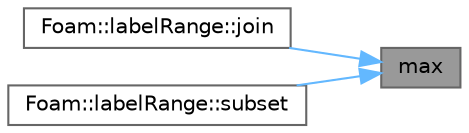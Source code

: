 digraph "max"
{
 // LATEX_PDF_SIZE
  bgcolor="transparent";
  edge [fontname=Helvetica,fontsize=10,labelfontname=Helvetica,labelfontsize=10];
  node [fontname=Helvetica,fontsize=10,shape=box,height=0.2,width=0.4];
  rankdir="RL";
  Node1 [id="Node000001",label="max",height=0.2,width=0.4,color="gray40", fillcolor="grey60", style="filled", fontcolor="black",tooltip=" "];
  Node1 -> Node2 [id="edge1_Node000001_Node000002",dir="back",color="steelblue1",style="solid",tooltip=" "];
  Node2 [id="Node000002",label="Foam::labelRange::join",height=0.2,width=0.4,color="grey40", fillcolor="white", style="filled",URL="$classFoam_1_1labelRange.html#ae5a64773179238d537207f75d66753c5",tooltip=" "];
  Node1 -> Node3 [id="edge2_Node000001_Node000003",dir="back",color="steelblue1",style="solid",tooltip=" "];
  Node3 [id="Node000003",label="Foam::labelRange::subset",height=0.2,width=0.4,color="grey40", fillcolor="white", style="filled",URL="$classFoam_1_1labelRange.html#ab1f0579f3ae3ea3a2248eaad1656f6dd",tooltip=" "];
}
